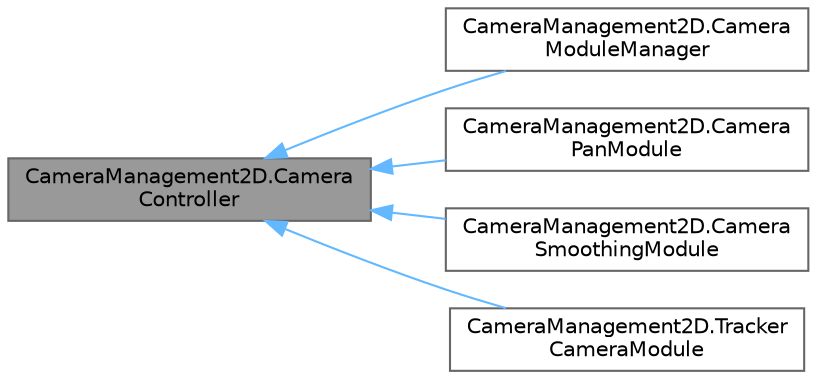 digraph "CameraManagement2D.CameraController"
{
 // LATEX_PDF_SIZE
  bgcolor="transparent";
  edge [fontname=Helvetica,fontsize=10,labelfontname=Helvetica,labelfontsize=10];
  node [fontname=Helvetica,fontsize=10,shape=box,height=0.2,width=0.4];
  rankdir="LR";
  Node1 [id="Node000001",label="CameraManagement2D.Camera\lController",height=0.2,width=0.4,color="gray40", fillcolor="grey60", style="filled", fontcolor="black",tooltip="An abstract base class for camera controllers."];
  Node1 -> Node2 [id="edge1_Node000001_Node000002",dir="back",color="steelblue1",style="solid",tooltip=" "];
  Node2 [id="Node000002",label="CameraManagement2D.Camera\lModuleManager",height=0.2,width=0.4,color="gray40", fillcolor="white", style="filled",URL="$class_camera_management2_d_1_1_camera_module_manager.html",tooltip="Manages multiple camera controllers, allowing switching between them."];
  Node1 -> Node3 [id="edge2_Node000001_Node000003",dir="back",color="steelblue1",style="solid",tooltip=" "];
  Node3 [id="Node000003",label="CameraManagement2D.Camera\lPanModule",height=0.2,width=0.4,color="gray40", fillcolor="white", style="filled",URL="$class_camera_management2_d_1_1_camera_pan_module.html",tooltip="A camera controller module that allows for panning and zooming of the camera based on user input."];
  Node1 -> Node4 [id="edge3_Node000001_Node000004",dir="back",color="steelblue1",style="solid",tooltip=" "];
  Node4 [id="Node000004",label="CameraManagement2D.Camera\lSmoothingModule",height=0.2,width=0.4,color="gray40", fillcolor="white", style="filled",URL="$class_camera_management2_d_1_1_camera_smoothing_module.html",tooltip="A module for smoothing camera movement, including position, zoom, and rotation. This class extends th..."];
  Node1 -> Node5 [id="edge4_Node000001_Node000005",dir="back",color="steelblue1",style="solid",tooltip=" "];
  Node5 [id="Node000005",label="CameraManagement2D.Tracker\lCameraModule",height=0.2,width=0.4,color="gray40", fillcolor="white", style="filled",URL="$class_camera_management2_d_1_1_tracker_camera_module.html",tooltip="A camera module that tracks multiple objects and adjusts the camera's state to ensure all tracked obj..."];
}
